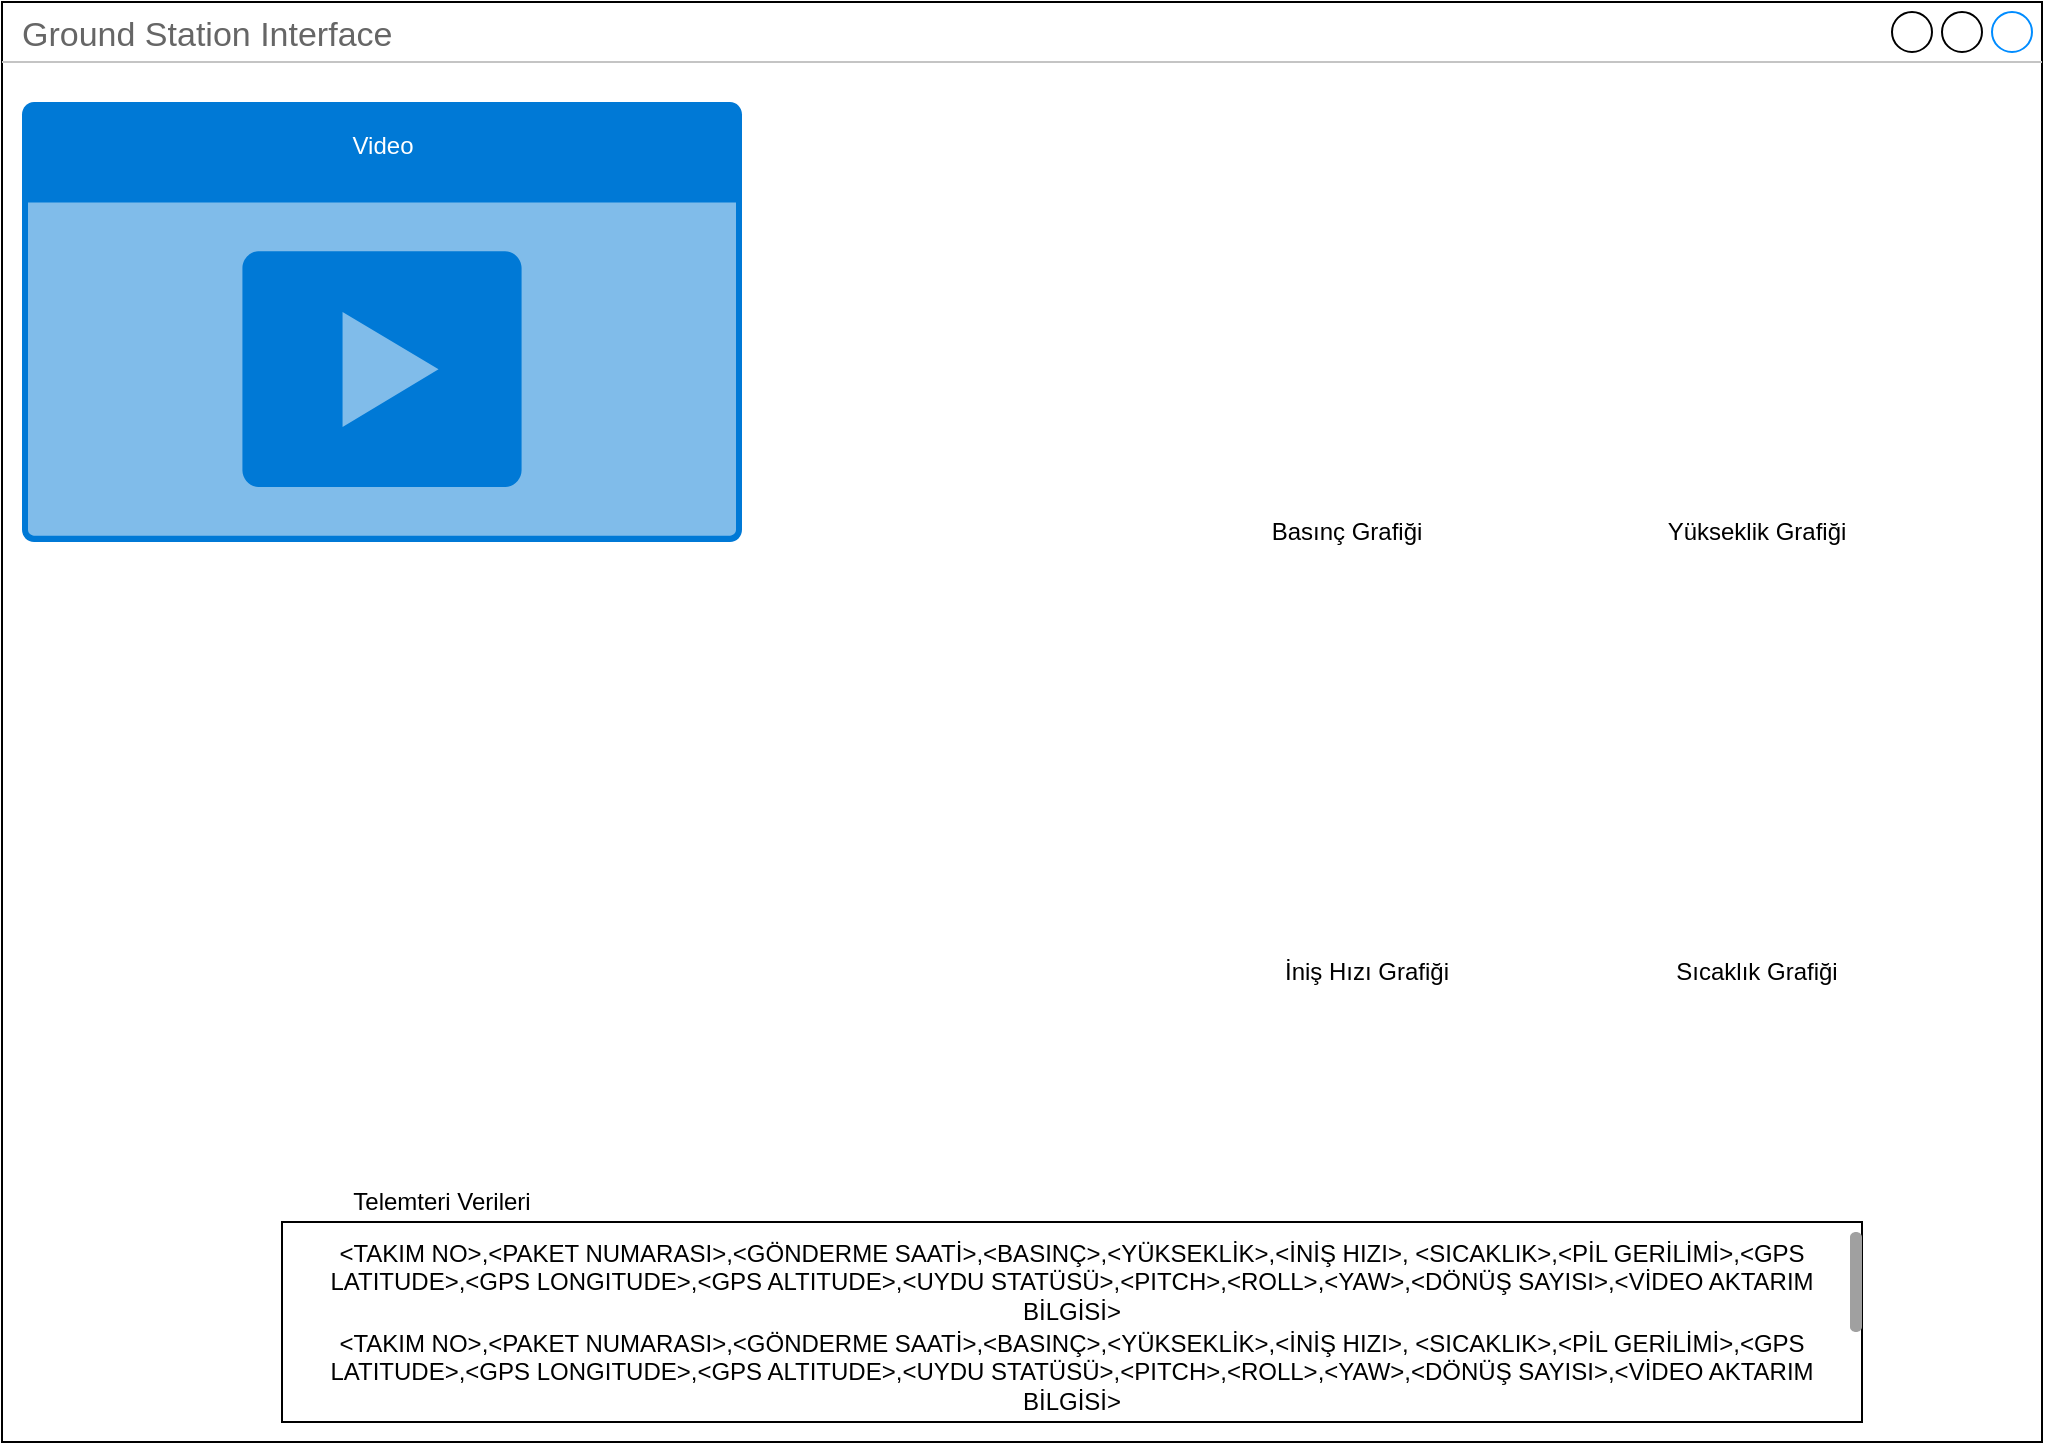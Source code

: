 <mxfile version="14.5.10" type="github">
  <diagram id="Jdpy7drhXA22xz2mAAPi" name="Page-1">
    <mxGraphModel dx="2253" dy="783" grid="1" gridSize="10" guides="1" tooltips="1" connect="1" arrows="1" fold="1" page="1" pageScale="1" pageWidth="827" pageHeight="1169" math="0" shadow="0">
      <root>
        <mxCell id="0" />
        <mxCell id="1" parent="0" />
        <mxCell id="rJ81UgAGEvQx7qFqxQZ4-26" value="Ground Station Interface" style="strokeWidth=1;shadow=0;dashed=0;align=center;html=1;shape=mxgraph.mockup.containers.window;align=left;verticalAlign=top;spacingLeft=8;strokeColor2=#008cff;strokeColor3=#c4c4c4;fontColor=#666666;mainText=;fontSize=17;labelBackgroundColor=none;fillColor=#ffffff;" vertex="1" parent="1">
          <mxGeometry x="-10" y="10" width="1020" height="720" as="geometry" />
        </mxCell>
        <mxCell id="rJ81UgAGEvQx7qFqxQZ4-41" value="" style="rounded=0;whiteSpace=wrap;html=1;fillColor=none;" vertex="1" parent="1">
          <mxGeometry x="130" y="620" width="790" height="100" as="geometry" />
        </mxCell>
        <mxCell id="rJ81UgAGEvQx7qFqxQZ4-28" value="" style="shape=image;html=1;verticalAlign=top;verticalLabelPosition=bottom;labelBackgroundColor=#ffffff;imageAspect=0;aspect=fixed;image=https://cdn0.iconfinder.com/data/icons/business-management-3-4/256/m-52-128.png;fillColor=#ffffff;" vertex="1" parent="1">
          <mxGeometry x="550" y="60" width="210" height="210" as="geometry" />
        </mxCell>
        <mxCell id="rJ81UgAGEvQx7qFqxQZ4-29" value="&lt;br&gt;Video" style="html=1;strokeColor=none;fillColor=#0079D6;labelPosition=center;verticalLabelPosition=middle;verticalAlign=top;align=center;fontSize=12;outlineConnect=0;spacingTop=-6;fontColor=#FFFFFF;shape=mxgraph.sitemap.video;" vertex="1" parent="1">
          <mxGeometry y="60" width="360" height="220" as="geometry" />
        </mxCell>
        <mxCell id="rJ81UgAGEvQx7qFqxQZ4-30" value="Basınç Grafiği" style="text;html=1;strokeColor=none;fillColor=none;align=center;verticalAlign=middle;whiteSpace=wrap;rounded=0;" vertex="1" parent="1">
          <mxGeometry x="610" y="270" width="105" height="10" as="geometry" />
        </mxCell>
        <mxCell id="rJ81UgAGEvQx7qFqxQZ4-31" value="" style="shape=image;html=1;verticalAlign=top;verticalLabelPosition=bottom;labelBackgroundColor=#ffffff;imageAspect=0;aspect=fixed;image=https://cdn0.iconfinder.com/data/icons/business-management-3-4/256/m-52-128.png;fillColor=#ffffff;" vertex="1" parent="1">
          <mxGeometry x="760" y="60" width="210" height="210" as="geometry" />
        </mxCell>
        <mxCell id="rJ81UgAGEvQx7qFqxQZ4-32" value="Yükseklik Grafiği" style="text;html=1;strokeColor=none;fillColor=none;align=center;verticalAlign=middle;whiteSpace=wrap;rounded=0;" vertex="1" parent="1">
          <mxGeometry x="815" y="270" width="105" height="10" as="geometry" />
        </mxCell>
        <mxCell id="rJ81UgAGEvQx7qFqxQZ4-33" value="" style="shape=image;html=1;verticalAlign=top;verticalLabelPosition=bottom;labelBackgroundColor=#ffffff;imageAspect=0;aspect=fixed;image=https://cdn0.iconfinder.com/data/icons/business-management-3-4/256/m-52-128.png;fillColor=#ffffff;" vertex="1" parent="1">
          <mxGeometry x="550" y="280" width="210" height="210" as="geometry" />
        </mxCell>
        <mxCell id="rJ81UgAGEvQx7qFqxQZ4-34" value="İniş Hızı Grafiği" style="text;html=1;strokeColor=none;fillColor=none;align=center;verticalAlign=middle;whiteSpace=wrap;rounded=0;" vertex="1" parent="1">
          <mxGeometry x="620" y="490" width="105" height="10" as="geometry" />
        </mxCell>
        <mxCell id="rJ81UgAGEvQx7qFqxQZ4-35" value="" style="shape=image;html=1;verticalAlign=top;verticalLabelPosition=bottom;labelBackgroundColor=#ffffff;imageAspect=0;aspect=fixed;image=https://cdn0.iconfinder.com/data/icons/business-management-3-4/256/m-52-128.png;fillColor=#ffffff;" vertex="1" parent="1">
          <mxGeometry x="765" y="285" width="205" height="205" as="geometry" />
        </mxCell>
        <mxCell id="rJ81UgAGEvQx7qFqxQZ4-36" value="Sıcaklık Grafiği" style="text;html=1;strokeColor=none;fillColor=none;align=center;verticalAlign=middle;whiteSpace=wrap;rounded=0;" vertex="1" parent="1">
          <mxGeometry x="815" y="490" width="105" height="10" as="geometry" />
        </mxCell>
        <mxCell id="rJ81UgAGEvQx7qFqxQZ4-40" value="" style="html=1;verticalLabelPosition=bottom;labelBackgroundColor=#ffffff;verticalAlign=top;shadow=0;dashed=0;strokeWidth=2;shape=mxgraph.ios7.misc.scroll_(vertical);fillColor=#a0a0a0;" vertex="1" parent="1">
          <mxGeometry x="914" y="625" width="6" height="50" as="geometry" />
        </mxCell>
        <mxCell id="rJ81UgAGEvQx7qFqxQZ4-44" value="&amp;lt;TAKIM NO&amp;gt;,&amp;lt;PAKET NUMARASI&amp;gt;,&amp;lt;GÖNDERME SAATİ&amp;gt;,&amp;lt;BASINÇ&amp;gt;,&amp;lt;YÜKSEKLİK&amp;gt;,&amp;lt;İNİŞ HIZI&amp;gt;, &amp;lt;SICAKLIK&amp;gt;,&amp;lt;PİL GERİLİMİ&amp;gt;,&amp;lt;GPS LATITUDE&amp;gt;,&amp;lt;GPS LONGITUDE&amp;gt;,&amp;lt;GPS ALTITUDE&amp;gt;,&amp;lt;UYDU STATÜSÜ&amp;gt;,&amp;lt;PITCH&amp;gt;,&amp;lt;ROLL&amp;gt;,&amp;lt;YAW&amp;gt;,&amp;lt;DÖNÜŞ SAYISI&amp;gt;,&amp;lt;VİDEO AKTARIM BİLGİSİ&amp;gt;" style="text;html=1;strokeColor=none;fillColor=none;align=center;verticalAlign=middle;whiteSpace=wrap;rounded=0;" vertex="1" parent="1">
          <mxGeometry x="145" y="630" width="760" height="40" as="geometry" />
        </mxCell>
        <mxCell id="rJ81UgAGEvQx7qFqxQZ4-45" value="&amp;lt;TAKIM NO&amp;gt;,&amp;lt;PAKET NUMARASI&amp;gt;,&amp;lt;GÖNDERME SAATİ&amp;gt;,&amp;lt;BASINÇ&amp;gt;,&amp;lt;YÜKSEKLİK&amp;gt;,&amp;lt;İNİŞ HIZI&amp;gt;, &amp;lt;SICAKLIK&amp;gt;,&amp;lt;PİL GERİLİMİ&amp;gt;,&amp;lt;GPS LATITUDE&amp;gt;,&amp;lt;GPS LONGITUDE&amp;gt;,&amp;lt;GPS ALTITUDE&amp;gt;,&amp;lt;UYDU STATÜSÜ&amp;gt;,&amp;lt;PITCH&amp;gt;,&amp;lt;ROLL&amp;gt;,&amp;lt;YAW&amp;gt;,&amp;lt;DÖNÜŞ SAYISI&amp;gt;,&amp;lt;VİDEO AKTARIM BİLGİSİ&amp;gt;" style="text;html=1;strokeColor=none;fillColor=none;align=center;verticalAlign=middle;whiteSpace=wrap;rounded=0;" vertex="1" parent="1">
          <mxGeometry x="145" y="670" width="760" height="50" as="geometry" />
        </mxCell>
        <mxCell id="rJ81UgAGEvQx7qFqxQZ4-46" value="Telemteri Verileri" style="text;html=1;strokeColor=none;fillColor=none;align=center;verticalAlign=middle;whiteSpace=wrap;rounded=0;" vertex="1" parent="1">
          <mxGeometry x="145" y="600" width="130" height="20" as="geometry" />
        </mxCell>
      </root>
    </mxGraphModel>
  </diagram>
</mxfile>
